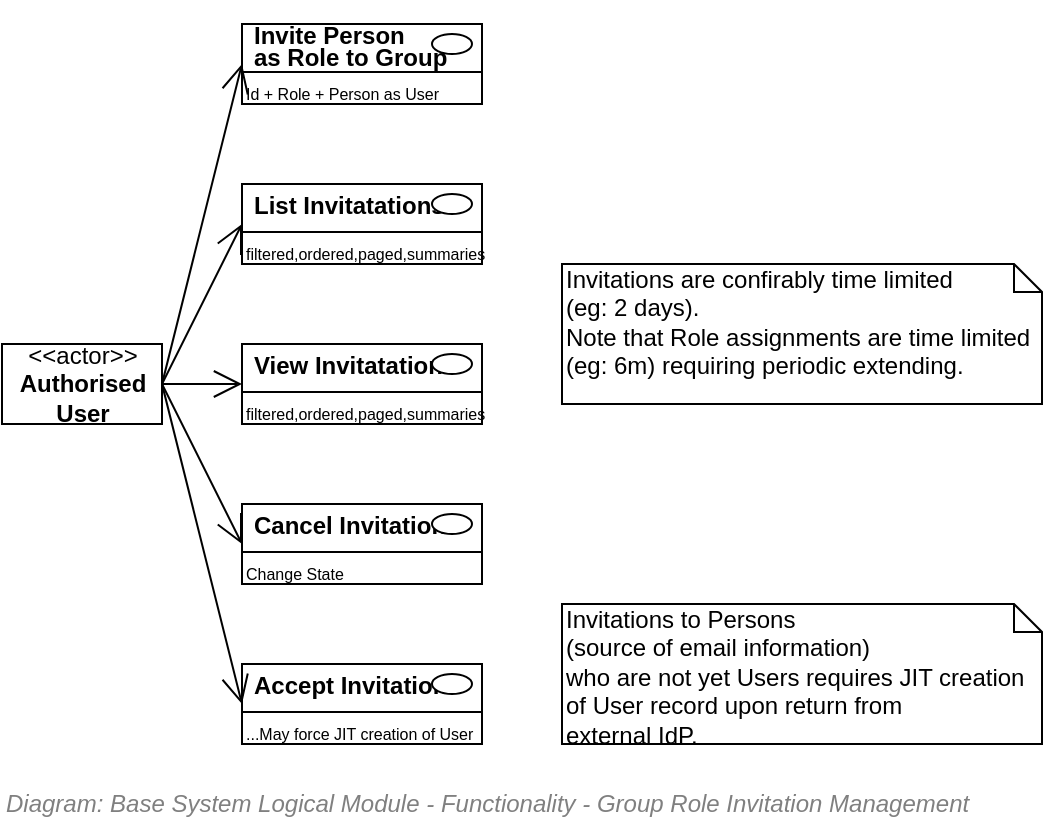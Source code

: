 <mxfile compressed="false" version="20.3.0" type="device">
  <diagram id="4bgXXZZWLKDrS-0fqXVA" name="Group Management">
    <mxGraphModel dx="447" dy="314" grid="1" gridSize="10" guides="1" tooltips="1" connect="1" arrows="1" fold="1" page="1" pageScale="1" pageWidth="827" pageHeight="1169" math="0" shadow="0">
      <root>
        <mxCell id="vj9NFNpsctyDdZJHX6hg-0" />
        <mxCell id="wERdTFQBSSwt_41Hwb2m-4" value="Diagram/Use Cases" parent="vj9NFNpsctyDdZJHX6hg-0" />
        <mxCell id="f7oh_EkDFGOVIX88EDKd-0" value="&amp;lt;&amp;lt;actor&amp;gt;&amp;gt;&lt;br&gt;&lt;b&gt;Authorised&lt;br&gt;User&lt;br&gt;&lt;/b&gt;" style="text;html=1;align=center;verticalAlign=middle;dashed=0;fillColor=#ffffff;strokeColor=#000000;" vertex="1" parent="wERdTFQBSSwt_41Hwb2m-4">
          <mxGeometry x="120" y="360" width="80" height="40" as="geometry" />
        </mxCell>
        <mxCell id="f7oh_EkDFGOVIX88EDKd-1" value="" style="fontStyle=1;align=left;verticalAlign=top;childLayout=stackLayout;horizontal=1;horizontalStack=0;resizeParent=1;resizeParentMax=0;resizeLast=0;marginBottom=0;" vertex="1" parent="wERdTFQBSSwt_41Hwb2m-4">
          <mxGeometry x="240" y="200" width="120" height="40" as="geometry" />
        </mxCell>
        <mxCell id="f7oh_EkDFGOVIX88EDKd-2" value="&lt;p style=&quot;line-height: 0.9;&quot;&gt;Invite Person&lt;br&gt;as Role to Group&lt;/p&gt;" style="html=1;align=left;spacingLeft=4;verticalAlign=middle;strokeColor=none;fillColor=none;fontStyle=1;spacingTop=2;" vertex="1" parent="f7oh_EkDFGOVIX88EDKd-1">
          <mxGeometry width="120" height="20" as="geometry" />
        </mxCell>
        <mxCell id="f7oh_EkDFGOVIX88EDKd-3" value="" style="shape=ellipse;" vertex="1" parent="f7oh_EkDFGOVIX88EDKd-2">
          <mxGeometry x="1" width="20" height="10" relative="1" as="geometry">
            <mxPoint x="-25" y="5" as="offset" />
          </mxGeometry>
        </mxCell>
        <mxCell id="f7oh_EkDFGOVIX88EDKd-4" value="" style="line;strokeWidth=1;fillColor=none;align=left;verticalAlign=middle;spacingTop=-1;spacingLeft=3;spacingRight=3;rotatable=0;labelPosition=right;points=[];portConstraint=eastwest;" vertex="1" parent="f7oh_EkDFGOVIX88EDKd-1">
          <mxGeometry y="20" width="120" height="8" as="geometry" />
        </mxCell>
        <mxCell id="f7oh_EkDFGOVIX88EDKd-5" value="Id + Role + Person as User" style="html=1;align=left;spacingLeft=4;verticalAlign=top;strokeColor=none;fillColor=none;fontSize=8;spacing=-2;" vertex="1" parent="f7oh_EkDFGOVIX88EDKd-1">
          <mxGeometry y="28" width="120" height="12" as="geometry" />
        </mxCell>
        <mxCell id="f7oh_EkDFGOVIX88EDKd-6" value="" style="endArrow=open;endFill=1;endSize=12;html=1;strokeColor=#000000;fontSize=12;entryX=0;entryY=1;entryDx=0;entryDy=0;exitX=1;exitY=0.5;exitDx=0;exitDy=0;" edge="1" parent="wERdTFQBSSwt_41Hwb2m-4" target="f7oh_EkDFGOVIX88EDKd-2" source="f7oh_EkDFGOVIX88EDKd-0">
          <mxGeometry width="160" relative="1" as="geometry">
            <mxPoint x="200" y="260" as="sourcePoint" />
            <mxPoint x="250.0" y="310" as="targetPoint" />
          </mxGeometry>
        </mxCell>
        <mxCell id="f7oh_EkDFGOVIX88EDKd-14" value="" style="fontStyle=1;align=left;verticalAlign=top;childLayout=stackLayout;horizontal=1;horizontalStack=0;resizeParent=1;resizeParentMax=0;resizeLast=0;marginBottom=0;" vertex="1" parent="wERdTFQBSSwt_41Hwb2m-4">
          <mxGeometry x="240" y="440" width="120" height="40" as="geometry" />
        </mxCell>
        <mxCell id="f7oh_EkDFGOVIX88EDKd-15" value="&lt;p style=&quot;line-height: 0.9;&quot;&gt;Cancel Invitation&lt;/p&gt;" style="html=1;align=left;spacingLeft=4;verticalAlign=middle;strokeColor=none;fillColor=none;fontStyle=1;spacingTop=2;" vertex="1" parent="f7oh_EkDFGOVIX88EDKd-14">
          <mxGeometry width="120" height="20" as="geometry" />
        </mxCell>
        <mxCell id="f7oh_EkDFGOVIX88EDKd-16" value="" style="shape=ellipse;" vertex="1" parent="f7oh_EkDFGOVIX88EDKd-15">
          <mxGeometry x="1" width="20" height="10" relative="1" as="geometry">
            <mxPoint x="-25" y="5" as="offset" />
          </mxGeometry>
        </mxCell>
        <mxCell id="f7oh_EkDFGOVIX88EDKd-17" value="" style="line;strokeWidth=1;fillColor=none;align=left;verticalAlign=middle;spacingTop=-1;spacingLeft=3;spacingRight=3;rotatable=0;labelPosition=right;points=[];portConstraint=eastwest;" vertex="1" parent="f7oh_EkDFGOVIX88EDKd-14">
          <mxGeometry y="20" width="120" height="8" as="geometry" />
        </mxCell>
        <mxCell id="f7oh_EkDFGOVIX88EDKd-18" value="Change State" style="html=1;align=left;spacingLeft=4;verticalAlign=top;strokeColor=none;fillColor=none;fontSize=8;spacing=-2;" vertex="1" parent="f7oh_EkDFGOVIX88EDKd-14">
          <mxGeometry y="28" width="120" height="12" as="geometry" />
        </mxCell>
        <mxCell id="f7oh_EkDFGOVIX88EDKd-19" value="" style="fontStyle=1;align=left;verticalAlign=top;childLayout=stackLayout;horizontal=1;horizontalStack=0;resizeParent=1;resizeParentMax=0;resizeLast=0;marginBottom=0;" vertex="1" parent="wERdTFQBSSwt_41Hwb2m-4">
          <mxGeometry x="240" y="520" width="120" height="40" as="geometry" />
        </mxCell>
        <mxCell id="f7oh_EkDFGOVIX88EDKd-20" value="&lt;p style=&quot;line-height: 0.9;&quot;&gt;Accept Invitation&lt;/p&gt;" style="html=1;align=left;spacingLeft=4;verticalAlign=middle;strokeColor=none;fillColor=none;fontStyle=1;spacingTop=2;" vertex="1" parent="f7oh_EkDFGOVIX88EDKd-19">
          <mxGeometry width="120" height="20" as="geometry" />
        </mxCell>
        <mxCell id="f7oh_EkDFGOVIX88EDKd-21" value="" style="shape=ellipse;" vertex="1" parent="f7oh_EkDFGOVIX88EDKd-20">
          <mxGeometry x="1" width="20" height="10" relative="1" as="geometry">
            <mxPoint x="-25" y="5" as="offset" />
          </mxGeometry>
        </mxCell>
        <mxCell id="f7oh_EkDFGOVIX88EDKd-22" value="" style="line;strokeWidth=1;fillColor=none;align=left;verticalAlign=middle;spacingTop=-1;spacingLeft=3;spacingRight=3;rotatable=0;labelPosition=right;points=[];portConstraint=eastwest;" vertex="1" parent="f7oh_EkDFGOVIX88EDKd-19">
          <mxGeometry y="20" width="120" height="8" as="geometry" />
        </mxCell>
        <mxCell id="f7oh_EkDFGOVIX88EDKd-23" value="...May force JIT creation of User" style="html=1;align=left;spacingLeft=4;verticalAlign=top;strokeColor=none;fillColor=none;fontSize=8;spacing=-2;" vertex="1" parent="f7oh_EkDFGOVIX88EDKd-19">
          <mxGeometry y="28" width="120" height="12" as="geometry" />
        </mxCell>
        <mxCell id="f7oh_EkDFGOVIX88EDKd-24" value="" style="endArrow=open;endFill=1;endSize=12;html=1;strokeColor=#000000;fontSize=12;entryX=0;entryY=1;entryDx=0;entryDy=0;exitX=1;exitY=0.5;exitDx=0;exitDy=0;" edge="1" parent="wERdTFQBSSwt_41Hwb2m-4" source="f7oh_EkDFGOVIX88EDKd-0" target="f7oh_EkDFGOVIX88EDKd-15">
          <mxGeometry width="160" relative="1" as="geometry">
            <mxPoint x="210" y="310" as="sourcePoint" />
            <mxPoint x="250" y="230" as="targetPoint" />
          </mxGeometry>
        </mxCell>
        <mxCell id="f7oh_EkDFGOVIX88EDKd-25" value="" style="endArrow=open;endFill=1;endSize=12;html=1;strokeColor=#000000;fontSize=12;entryX=0;entryY=1;entryDx=0;entryDy=0;exitX=1;exitY=0.5;exitDx=0;exitDy=0;" edge="1" parent="wERdTFQBSSwt_41Hwb2m-4" source="f7oh_EkDFGOVIX88EDKd-0" target="f7oh_EkDFGOVIX88EDKd-20">
          <mxGeometry width="160" relative="1" as="geometry">
            <mxPoint x="200" y="300" as="sourcePoint" />
            <mxPoint x="200" y="390" as="targetPoint" />
          </mxGeometry>
        </mxCell>
        <mxCell id="f7oh_EkDFGOVIX88EDKd-27" value="" style="fontStyle=1;align=left;verticalAlign=top;childLayout=stackLayout;horizontal=1;horizontalStack=0;resizeParent=1;resizeParentMax=0;resizeLast=0;marginBottom=0;" vertex="1" parent="wERdTFQBSSwt_41Hwb2m-4">
          <mxGeometry x="240" y="280" width="120" height="40" as="geometry" />
        </mxCell>
        <mxCell id="f7oh_EkDFGOVIX88EDKd-28" value="&lt;p style=&quot;line-height: 0.9;&quot;&gt;List Invitatations&lt;/p&gt;" style="html=1;align=left;spacingLeft=4;verticalAlign=middle;strokeColor=none;fillColor=none;fontStyle=1;spacingTop=2;" vertex="1" parent="f7oh_EkDFGOVIX88EDKd-27">
          <mxGeometry width="120" height="20" as="geometry" />
        </mxCell>
        <mxCell id="f7oh_EkDFGOVIX88EDKd-29" value="" style="shape=ellipse;" vertex="1" parent="f7oh_EkDFGOVIX88EDKd-28">
          <mxGeometry x="1" width="20" height="10" relative="1" as="geometry">
            <mxPoint x="-25" y="5" as="offset" />
          </mxGeometry>
        </mxCell>
        <mxCell id="f7oh_EkDFGOVIX88EDKd-30" value="" style="line;strokeWidth=1;fillColor=none;align=left;verticalAlign=middle;spacingTop=-1;spacingLeft=3;spacingRight=3;rotatable=0;labelPosition=right;points=[];portConstraint=eastwest;" vertex="1" parent="f7oh_EkDFGOVIX88EDKd-27">
          <mxGeometry y="20" width="120" height="8" as="geometry" />
        </mxCell>
        <mxCell id="f7oh_EkDFGOVIX88EDKd-31" value="filtered,ordered,paged,summaries" style="html=1;align=left;spacingLeft=4;verticalAlign=top;strokeColor=none;fillColor=none;fontSize=8;spacing=-2;" vertex="1" parent="f7oh_EkDFGOVIX88EDKd-27">
          <mxGeometry y="28" width="120" height="12" as="geometry" />
        </mxCell>
        <mxCell id="f7oh_EkDFGOVIX88EDKd-32" value="" style="fontStyle=1;align=left;verticalAlign=top;childLayout=stackLayout;horizontal=1;horizontalStack=0;resizeParent=1;resizeParentMax=0;resizeLast=0;marginBottom=0;" vertex="1" parent="wERdTFQBSSwt_41Hwb2m-4">
          <mxGeometry x="240" y="360" width="120" height="40" as="geometry" />
        </mxCell>
        <mxCell id="f7oh_EkDFGOVIX88EDKd-33" value="&lt;p style=&quot;line-height: 0.9;&quot;&gt;View Invitatation&lt;/p&gt;" style="html=1;align=left;spacingLeft=4;verticalAlign=middle;strokeColor=none;fillColor=none;fontStyle=1;spacingTop=2;" vertex="1" parent="f7oh_EkDFGOVIX88EDKd-32">
          <mxGeometry width="120" height="20" as="geometry" />
        </mxCell>
        <mxCell id="f7oh_EkDFGOVIX88EDKd-34" value="" style="shape=ellipse;" vertex="1" parent="f7oh_EkDFGOVIX88EDKd-33">
          <mxGeometry x="1" width="20" height="10" relative="1" as="geometry">
            <mxPoint x="-25" y="5" as="offset" />
          </mxGeometry>
        </mxCell>
        <mxCell id="f7oh_EkDFGOVIX88EDKd-35" value="" style="line;strokeWidth=1;fillColor=none;align=left;verticalAlign=middle;spacingTop=-1;spacingLeft=3;spacingRight=3;rotatable=0;labelPosition=right;points=[];portConstraint=eastwest;" vertex="1" parent="f7oh_EkDFGOVIX88EDKd-32">
          <mxGeometry y="20" width="120" height="8" as="geometry" />
        </mxCell>
        <mxCell id="f7oh_EkDFGOVIX88EDKd-36" value="filtered,ordered,paged,summaries" style="html=1;align=left;spacingLeft=4;verticalAlign=top;strokeColor=none;fillColor=none;fontSize=8;spacing=-2;" vertex="1" parent="f7oh_EkDFGOVIX88EDKd-32">
          <mxGeometry y="28" width="120" height="12" as="geometry" />
        </mxCell>
        <mxCell id="f7oh_EkDFGOVIX88EDKd-38" value="" style="endArrow=open;endFill=1;endSize=12;html=1;strokeColor=#000000;fontSize=12;entryX=0;entryY=1;entryDx=0;entryDy=0;exitX=1;exitY=0.5;exitDx=0;exitDy=0;" edge="1" parent="wERdTFQBSSwt_41Hwb2m-4" source="f7oh_EkDFGOVIX88EDKd-0" target="f7oh_EkDFGOVIX88EDKd-33">
          <mxGeometry width="160" relative="1" as="geometry">
            <mxPoint x="210" y="390" as="sourcePoint" />
            <mxPoint x="250" y="470" as="targetPoint" />
          </mxGeometry>
        </mxCell>
        <mxCell id="f7oh_EkDFGOVIX88EDKd-39" value="" style="endArrow=open;endFill=1;endSize=12;html=1;strokeColor=#000000;fontSize=12;entryX=0;entryY=1;entryDx=0;entryDy=0;" edge="1" parent="wERdTFQBSSwt_41Hwb2m-4" target="f7oh_EkDFGOVIX88EDKd-28">
          <mxGeometry width="160" relative="1" as="geometry">
            <mxPoint x="200" y="380" as="sourcePoint" />
            <mxPoint x="250" y="390" as="targetPoint" />
          </mxGeometry>
        </mxCell>
        <mxCell id="f7oh_EkDFGOVIX88EDKd-40" value="Invitations are confirably time limited &lt;br&gt;(eg: 2 days).&lt;br&gt;Note that Role assignments are time limited&amp;nbsp;&lt;br&gt;(eg: 6m) requiring periodic extending." style="shape=note;whiteSpace=wrap;html=1;size=14;verticalAlign=top;align=left;spacingTop=-6;strokeWidth=1;fillColor=none;fontSize=12;" vertex="1" parent="wERdTFQBSSwt_41Hwb2m-4">
          <mxGeometry x="400" y="320" width="240" height="70" as="geometry" />
        </mxCell>
        <mxCell id="f7oh_EkDFGOVIX88EDKd-41" value="Invitations to Persons &lt;br&gt;(source of email information) &lt;br&gt;who are not yet Users requires JIT creation of User record upon return from &lt;br&gt;external IdP." style="shape=note;whiteSpace=wrap;html=1;size=14;verticalAlign=top;align=left;spacingTop=-6;strokeWidth=1;fillColor=none;fontSize=12;" vertex="1" parent="wERdTFQBSSwt_41Hwb2m-4">
          <mxGeometry x="400" y="490" width="240" height="70" as="geometry" />
        </mxCell>
        <mxCell id="gRzEKIzDPof4qPkzU5pQ-1" value="Title/Diagram" parent="vj9NFNpsctyDdZJHX6hg-0" />
        <mxCell id="gRzEKIzDPof4qPkzU5pQ-0" value="&lt;font style=&quot;font-size: 12px&quot;&gt;&lt;span style=&quot;font-size: 12px&quot;&gt;Diagram: Base System Logical Module -&amp;nbsp;&lt;/span&gt;&lt;span style=&quot;font-size: 12px&quot;&gt;Functionality - Group Role Invitation Management&lt;br&gt;&lt;/span&gt;&lt;/font&gt;" style="text;strokeColor=none;fillColor=none;html=1;fontSize=12;fontStyle=2;verticalAlign=middle;align=left;shadow=0;glass=0;comic=0;opacity=30;fontColor=#808080;" parent="gRzEKIzDPof4qPkzU5pQ-1" vertex="1">
          <mxGeometry x="120" y="580" width="520" height="20" as="geometry" />
        </mxCell>
        <mxCell id="tL2itmjlvSeu3DFbBuZW-0" value="About" parent="vj9NFNpsctyDdZJHX6hg-0" />
      </root>
    </mxGraphModel>
  </diagram>
</mxfile>
